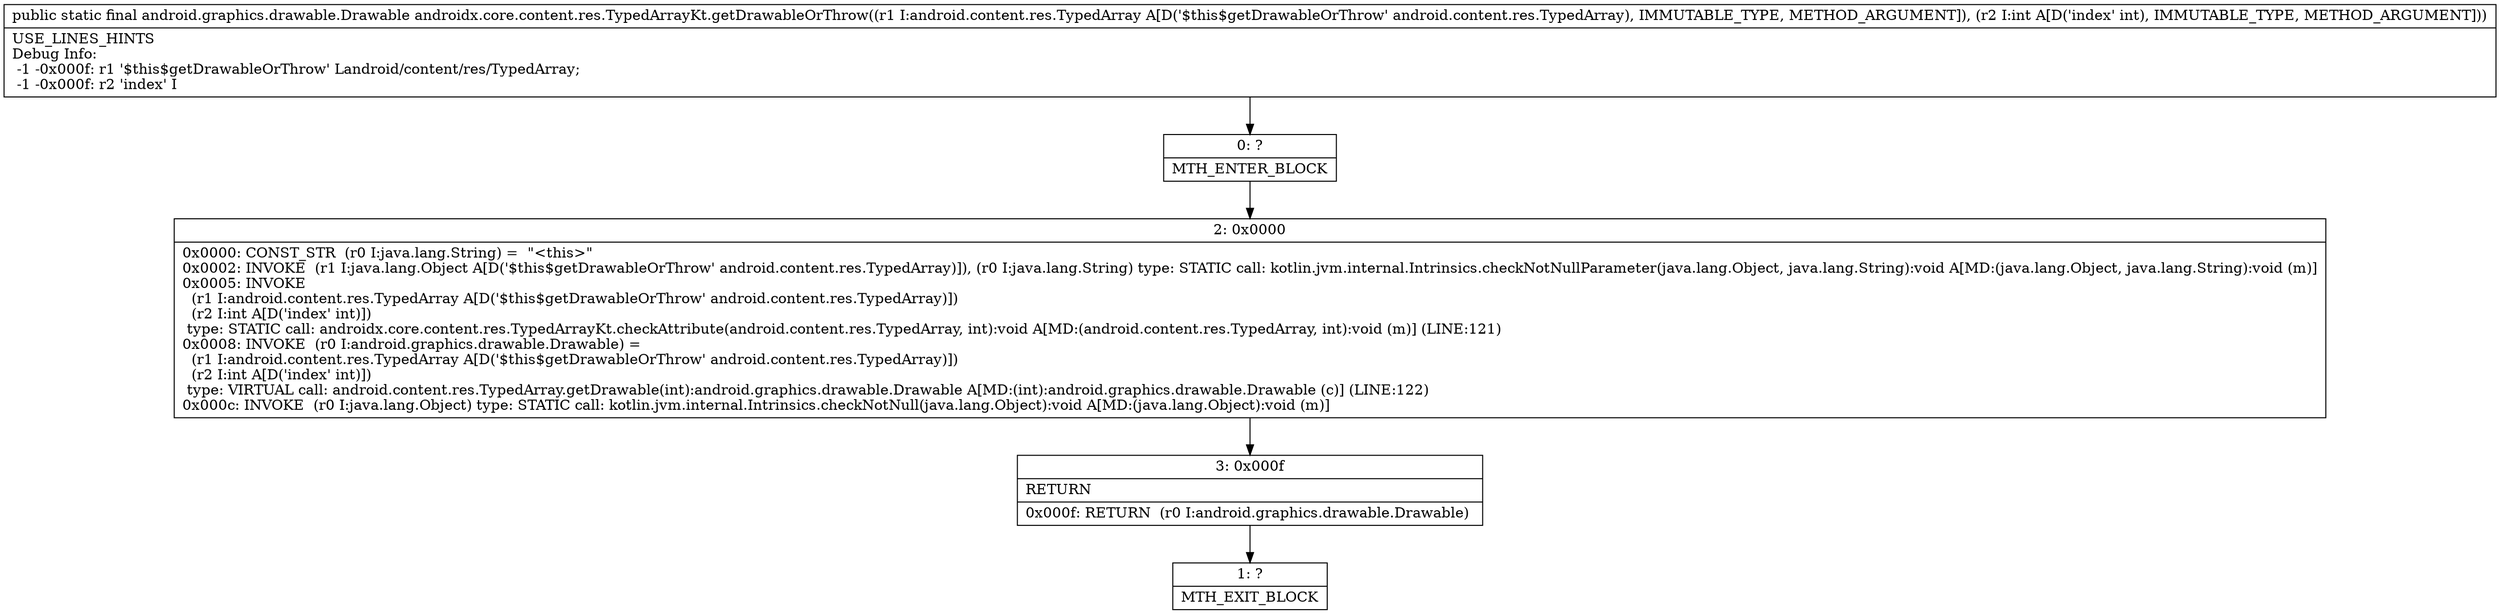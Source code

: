 digraph "CFG forandroidx.core.content.res.TypedArrayKt.getDrawableOrThrow(Landroid\/content\/res\/TypedArray;I)Landroid\/graphics\/drawable\/Drawable;" {
Node_0 [shape=record,label="{0\:\ ?|MTH_ENTER_BLOCK\l}"];
Node_2 [shape=record,label="{2\:\ 0x0000|0x0000: CONST_STR  (r0 I:java.lang.String) =  \"\<this\>\" \l0x0002: INVOKE  (r1 I:java.lang.Object A[D('$this$getDrawableOrThrow' android.content.res.TypedArray)]), (r0 I:java.lang.String) type: STATIC call: kotlin.jvm.internal.Intrinsics.checkNotNullParameter(java.lang.Object, java.lang.String):void A[MD:(java.lang.Object, java.lang.String):void (m)]\l0x0005: INVOKE  \l  (r1 I:android.content.res.TypedArray A[D('$this$getDrawableOrThrow' android.content.res.TypedArray)])\l  (r2 I:int A[D('index' int)])\l type: STATIC call: androidx.core.content.res.TypedArrayKt.checkAttribute(android.content.res.TypedArray, int):void A[MD:(android.content.res.TypedArray, int):void (m)] (LINE:121)\l0x0008: INVOKE  (r0 I:android.graphics.drawable.Drawable) = \l  (r1 I:android.content.res.TypedArray A[D('$this$getDrawableOrThrow' android.content.res.TypedArray)])\l  (r2 I:int A[D('index' int)])\l type: VIRTUAL call: android.content.res.TypedArray.getDrawable(int):android.graphics.drawable.Drawable A[MD:(int):android.graphics.drawable.Drawable (c)] (LINE:122)\l0x000c: INVOKE  (r0 I:java.lang.Object) type: STATIC call: kotlin.jvm.internal.Intrinsics.checkNotNull(java.lang.Object):void A[MD:(java.lang.Object):void (m)]\l}"];
Node_3 [shape=record,label="{3\:\ 0x000f|RETURN\l|0x000f: RETURN  (r0 I:android.graphics.drawable.Drawable) \l}"];
Node_1 [shape=record,label="{1\:\ ?|MTH_EXIT_BLOCK\l}"];
MethodNode[shape=record,label="{public static final android.graphics.drawable.Drawable androidx.core.content.res.TypedArrayKt.getDrawableOrThrow((r1 I:android.content.res.TypedArray A[D('$this$getDrawableOrThrow' android.content.res.TypedArray), IMMUTABLE_TYPE, METHOD_ARGUMENT]), (r2 I:int A[D('index' int), IMMUTABLE_TYPE, METHOD_ARGUMENT]))  | USE_LINES_HINTS\lDebug Info:\l  \-1 \-0x000f: r1 '$this$getDrawableOrThrow' Landroid\/content\/res\/TypedArray;\l  \-1 \-0x000f: r2 'index' I\l}"];
MethodNode -> Node_0;Node_0 -> Node_2;
Node_2 -> Node_3;
Node_3 -> Node_1;
}


